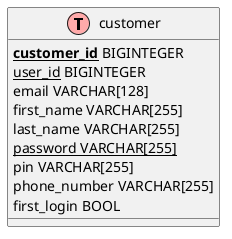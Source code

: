 {
  "sha1": "mljpyr18yjh3acmq5z5m5gui9ffrx31",
  "insertion": {
    "when": "2024-06-03T18:59:35.382Z",
    "url": "https://github.com/esteinberg/plantuml4idea/issues/221",
    "user": "plantuml@gmail.com"
  }
}
@startuml

!define Table(name,desc) class name as "desc" << (T,#FFAAAA) >>
!define primary_key(x) <b>x</b>
!define unique(x) <color:green>x</color>
!define unique(x,y) <u><color:red>x,y</color></u>
!define not_null(x) <u>x</u>


Table(customer, "customer") {
	not_null(primary_key(customer_id)) BIGINTEGER
    not_null(user_id) BIGINTEGER
	email VARCHAR[128]
	first_name VARCHAR[255]
	last_name VARCHAR[255]
	not_null(password VARCHAR[255])
	pin VARCHAR[255]
	phone_number VARCHAR[255]
	first_login BOOL
}



@enduml
